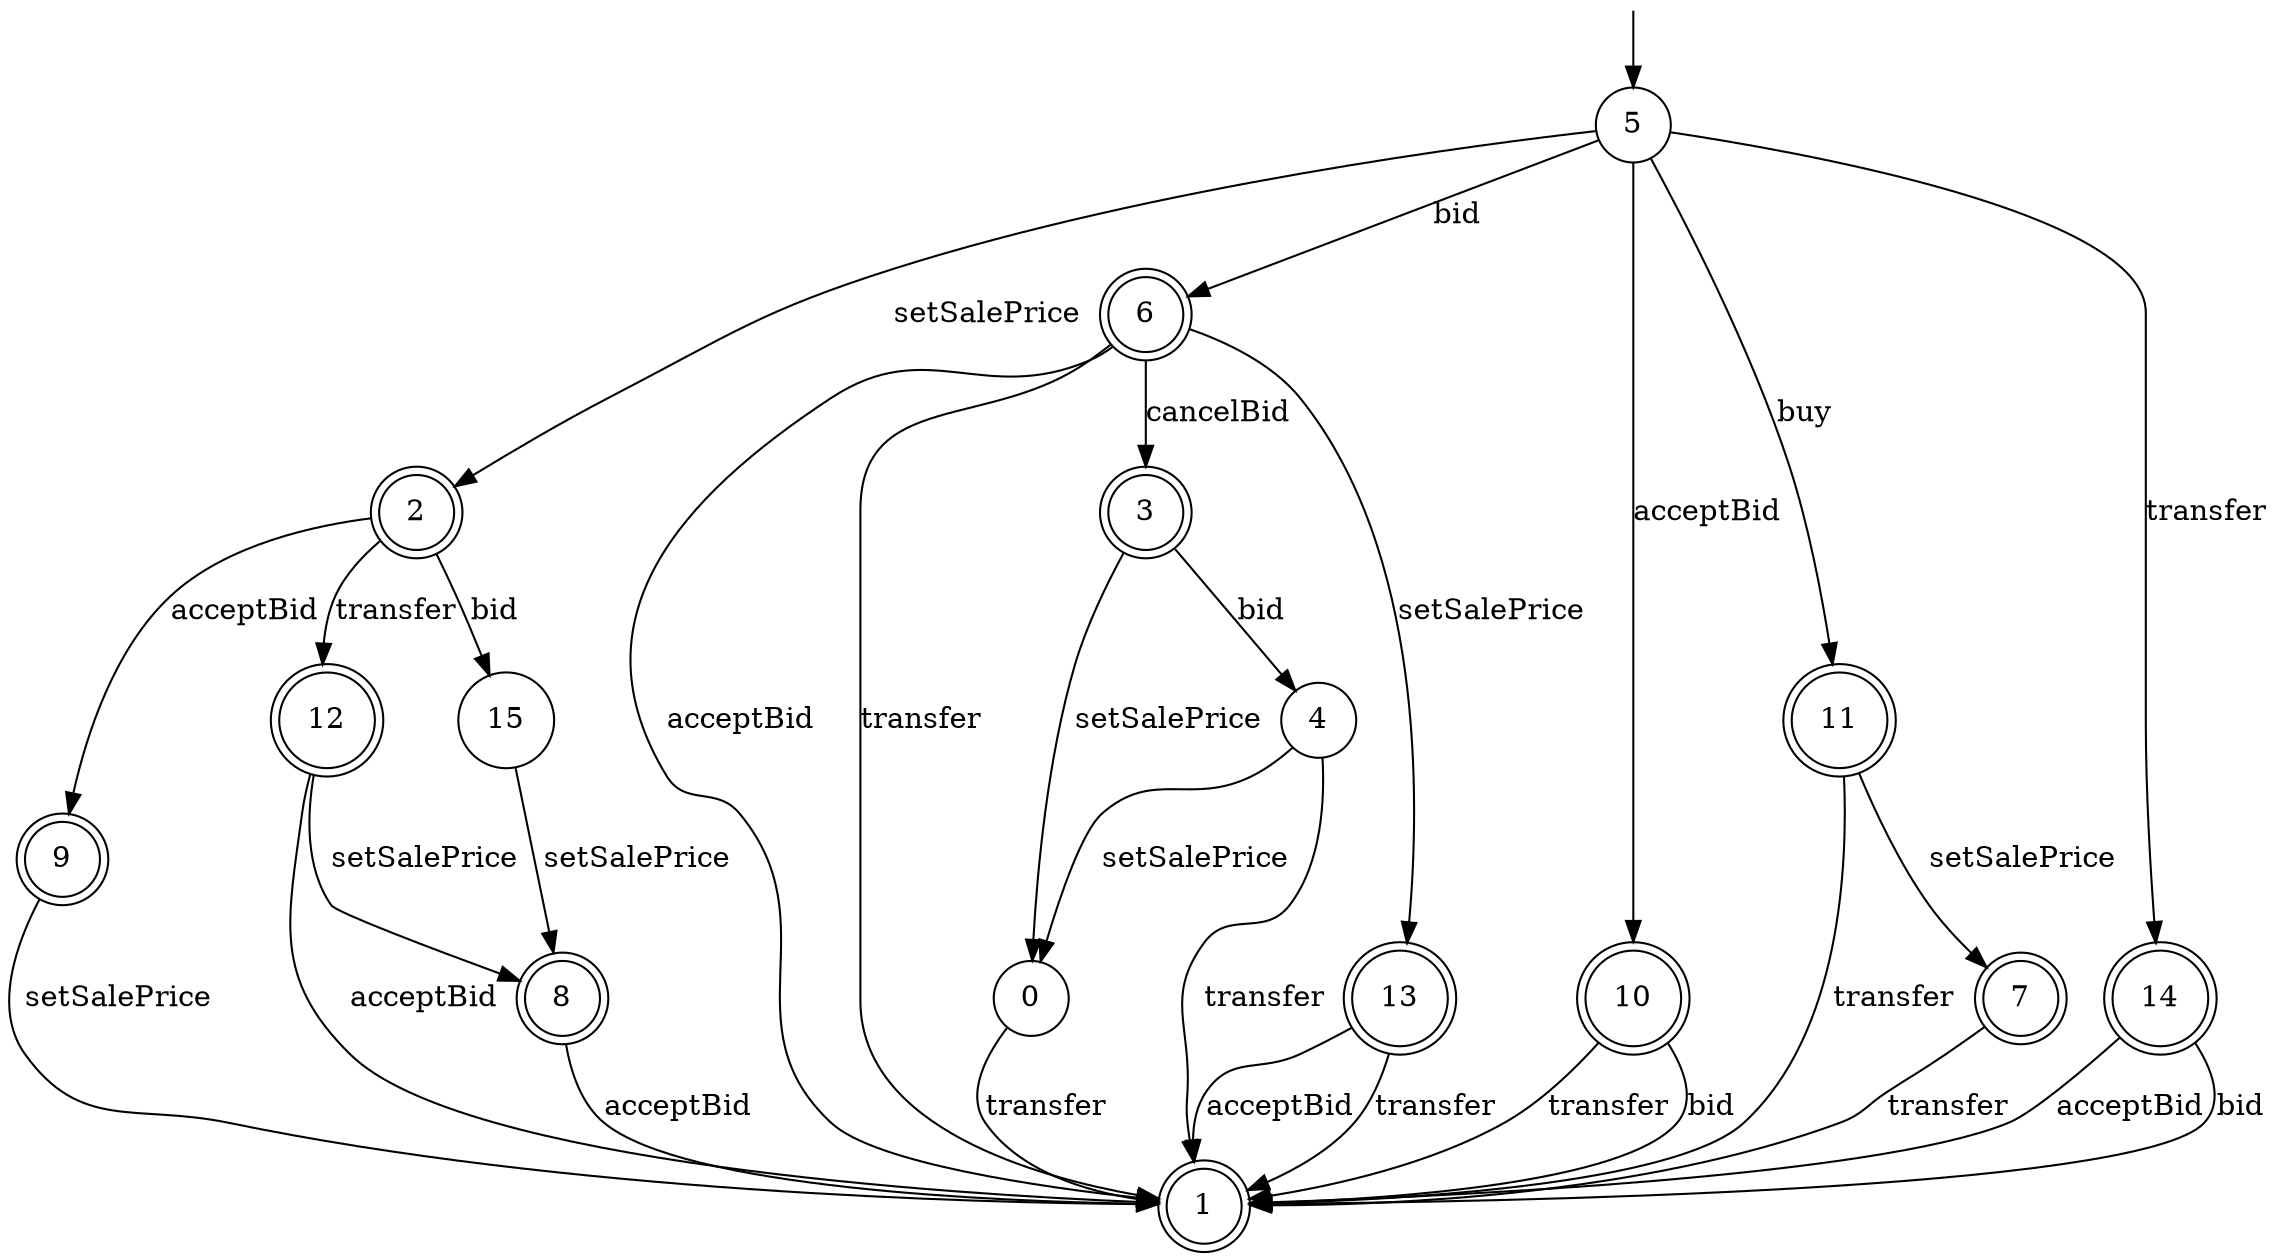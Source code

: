 digraph g {

	s0 [shape="circle" label="0"];
	s1 [shape="doublecircle" label="1"];
	s2 [shape="doublecircle" label="2"];
	s3 [shape="doublecircle" label="3"];
	s4 [shape="circle" label="4"];
	s5 [shape="circle" label="5"];
	s6 [shape="doublecircle" label="6"];
	s7 [shape="doublecircle" label="7"];
	s8 [shape="doublecircle" label="8"];
	s9 [shape="doublecircle" label="9"];
	s10 [shape="doublecircle" label="10"];
	s11 [shape="doublecircle" label="11"];
	s12 [shape="doublecircle" label="12"];
	s13 [shape="doublecircle" label="13"];
	s14 [shape="doublecircle" label="14"];
	s15 [shape="circle" label="15"];
	s0 -> s1 [label="transfer"];
	s2 -> s9 [label="acceptBid"];
	s2 -> s12 [label="transfer"];
	s2 -> s15 [label="bid"];
	s3 -> s0 [label="setSalePrice"];
	s3 -> s4 [label="bid"];
	s4 -> s1 [label="transfer"];
	s4 -> s0 [label="setSalePrice"];
	s5 -> s10 [label="acceptBid"];
	s5 -> s14 [label="transfer"];
	s5 -> s11 [label="buy"];
	s5 -> s2 [label="setSalePrice"];
	s5 -> s6 [label="bid"];
	s6 -> s1 [label="acceptBid"];
	s6 -> s1 [label="transfer"];
	s6 -> s13 [label="setSalePrice"];
	s6 -> s3 [label="cancelBid"];
	s7 -> s1 [label="transfer"];
	s8 -> s1 [label="acceptBid"];
	s9 -> s1 [label="setSalePrice"];
	s10 -> s1 [label="transfer"];
	s10 -> s1 [label="bid"];
	s11 -> s1 [label="transfer"];
	s11 -> s7 [label="setSalePrice"];
	s12 -> s1 [label="acceptBid"];
	s12 -> s8 [label="setSalePrice"];
	s13 -> s1 [label="acceptBid"];
	s13 -> s1 [label="transfer"];
	s14 -> s1 [label="acceptBid"];
	s14 -> s1 [label="bid"];
	s15 -> s8 [label="setSalePrice"];

__start0 [label="" shape="none" width="0" height="0"];
__start0 -> s5;

}
